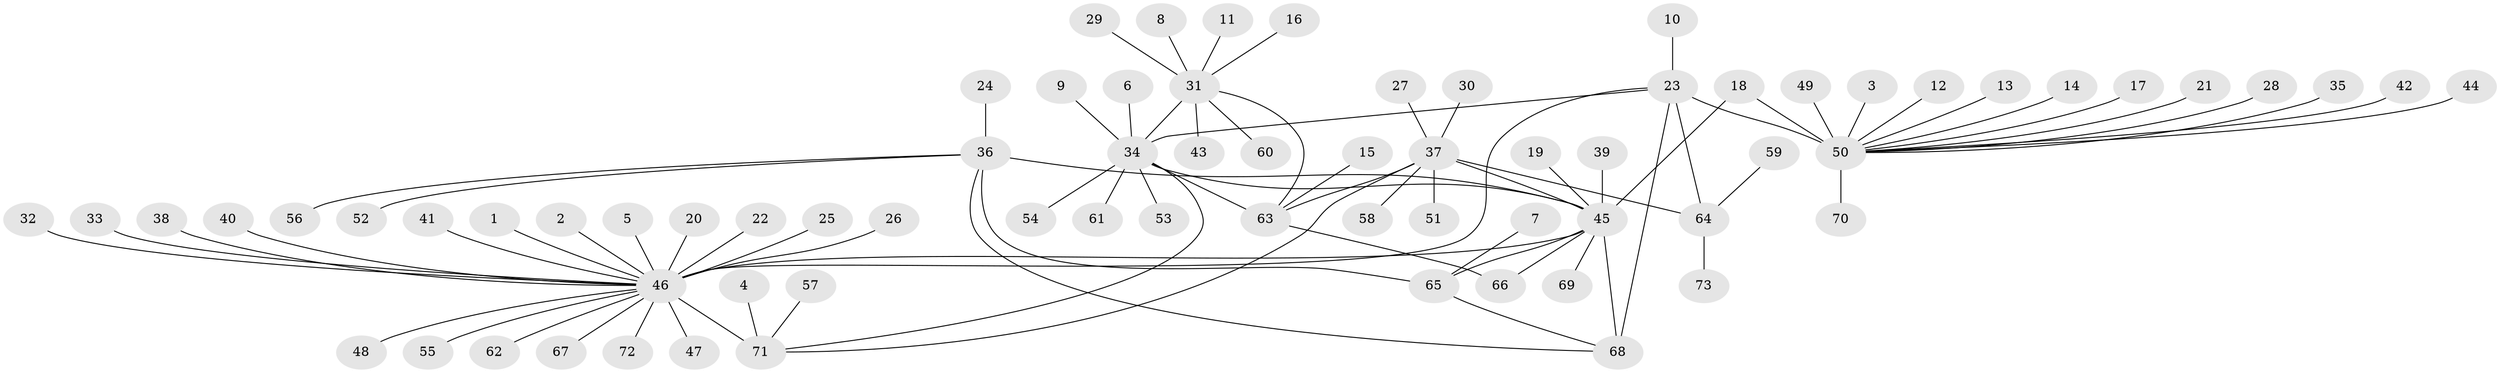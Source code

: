 // original degree distribution, {7: 0.03546099290780142, 9: 0.05673758865248227, 8: 0.03546099290780142, 10: 0.04964539007092199, 15: 0.0070921985815602835, 12: 0.014184397163120567, 13: 0.0070921985815602835, 11: 0.02127659574468085, 14: 0.0070921985815602835, 6: 0.014184397163120567, 2: 0.09929078014184398, 1: 0.6524822695035462}
// Generated by graph-tools (version 1.1) at 2025/45/03/06/25 01:45:10]
// undirected, 73 vertices, 84 edges
graph export_dot {
graph [start="1"]
  node [color=gray90,style=filled];
  1;
  2;
  3;
  4;
  5;
  6;
  7;
  8;
  9;
  10;
  11;
  12;
  13;
  14;
  15;
  16;
  17;
  18;
  19;
  20;
  21;
  22;
  23;
  24;
  25;
  26;
  27;
  28;
  29;
  30;
  31;
  32;
  33;
  34;
  35;
  36;
  37;
  38;
  39;
  40;
  41;
  42;
  43;
  44;
  45;
  46;
  47;
  48;
  49;
  50;
  51;
  52;
  53;
  54;
  55;
  56;
  57;
  58;
  59;
  60;
  61;
  62;
  63;
  64;
  65;
  66;
  67;
  68;
  69;
  70;
  71;
  72;
  73;
  1 -- 46 [weight=1.0];
  2 -- 46 [weight=1.0];
  3 -- 50 [weight=1.0];
  4 -- 71 [weight=1.0];
  5 -- 46 [weight=1.0];
  6 -- 34 [weight=1.0];
  7 -- 65 [weight=1.0];
  8 -- 31 [weight=1.0];
  9 -- 34 [weight=1.0];
  10 -- 23 [weight=1.0];
  11 -- 31 [weight=1.0];
  12 -- 50 [weight=1.0];
  13 -- 50 [weight=1.0];
  14 -- 50 [weight=1.0];
  15 -- 63 [weight=1.0];
  16 -- 31 [weight=1.0];
  17 -- 50 [weight=1.0];
  18 -- 45 [weight=1.0];
  18 -- 50 [weight=1.0];
  19 -- 45 [weight=1.0];
  20 -- 46 [weight=1.0];
  21 -- 50 [weight=1.0];
  22 -- 46 [weight=1.0];
  23 -- 34 [weight=1.0];
  23 -- 46 [weight=1.0];
  23 -- 50 [weight=12.0];
  23 -- 64 [weight=1.0];
  23 -- 68 [weight=2.0];
  24 -- 36 [weight=1.0];
  25 -- 46 [weight=1.0];
  26 -- 46 [weight=1.0];
  27 -- 37 [weight=1.0];
  28 -- 50 [weight=1.0];
  29 -- 31 [weight=1.0];
  30 -- 37 [weight=1.0];
  31 -- 34 [weight=5.0];
  31 -- 43 [weight=1.0];
  31 -- 60 [weight=1.0];
  31 -- 63 [weight=1.0];
  32 -- 46 [weight=1.0];
  33 -- 46 [weight=1.0];
  34 -- 45 [weight=1.0];
  34 -- 53 [weight=1.0];
  34 -- 54 [weight=1.0];
  34 -- 61 [weight=1.0];
  34 -- 63 [weight=5.0];
  34 -- 71 [weight=1.0];
  35 -- 50 [weight=1.0];
  36 -- 45 [weight=4.0];
  36 -- 52 [weight=1.0];
  36 -- 56 [weight=1.0];
  36 -- 65 [weight=1.0];
  36 -- 68 [weight=1.0];
  37 -- 45 [weight=1.0];
  37 -- 51 [weight=1.0];
  37 -- 58 [weight=1.0];
  37 -- 63 [weight=1.0];
  37 -- 64 [weight=10.0];
  37 -- 71 [weight=1.0];
  38 -- 46 [weight=1.0];
  39 -- 45 [weight=1.0];
  40 -- 46 [weight=1.0];
  41 -- 46 [weight=1.0];
  42 -- 50 [weight=1.0];
  44 -- 50 [weight=1.0];
  45 -- 46 [weight=1.0];
  45 -- 65 [weight=4.0];
  45 -- 66 [weight=1.0];
  45 -- 68 [weight=4.0];
  45 -- 69 [weight=1.0];
  46 -- 47 [weight=1.0];
  46 -- 48 [weight=1.0];
  46 -- 55 [weight=1.0];
  46 -- 62 [weight=1.0];
  46 -- 67 [weight=1.0];
  46 -- 71 [weight=6.0];
  46 -- 72 [weight=1.0];
  49 -- 50 [weight=1.0];
  50 -- 70 [weight=1.0];
  57 -- 71 [weight=1.0];
  59 -- 64 [weight=1.0];
  63 -- 66 [weight=1.0];
  64 -- 73 [weight=1.0];
  65 -- 68 [weight=1.0];
}
